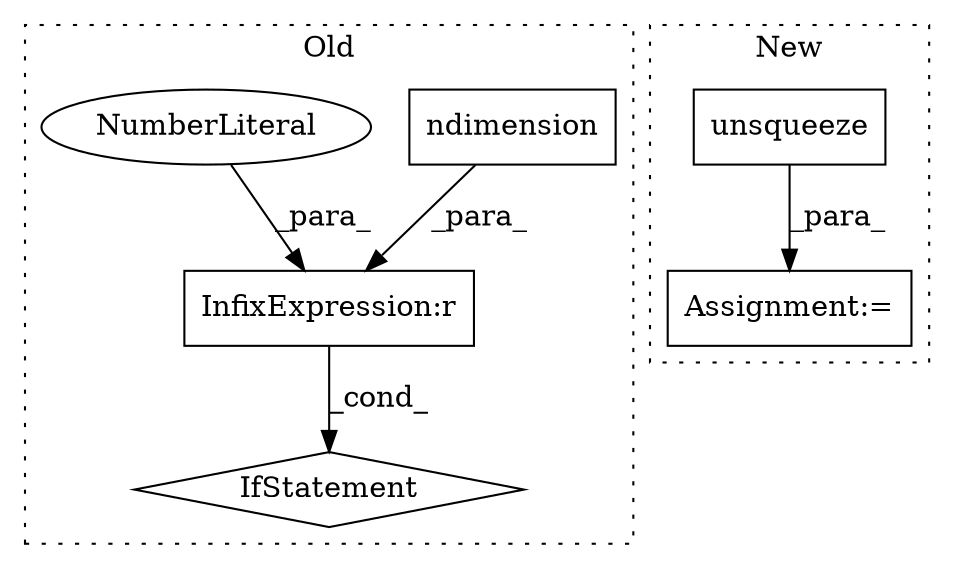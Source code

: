 digraph G {
subgraph cluster0 {
1 [label="ndimension" a="32" s="1944" l="12" shape="box"];
3 [label="IfStatement" a="25" s="1930,1961" l="4,2" shape="diamond"];
4 [label="InfixExpression:r" a="27" s="1956" l="4" shape="box"];
5 [label="NumberLiteral" a="34" s="1960" l="1" shape="ellipse"];
label = "Old";
style="dotted";
}
subgraph cluster1 {
2 [label="unsqueeze" a="32" s="2132,2144" l="10,1" shape="box"];
6 [label="Assignment:=" a="7" s="2121" l="1" shape="box"];
label = "New";
style="dotted";
}
1 -> 4 [label="_para_"];
2 -> 6 [label="_para_"];
4 -> 3 [label="_cond_"];
5 -> 4 [label="_para_"];
}